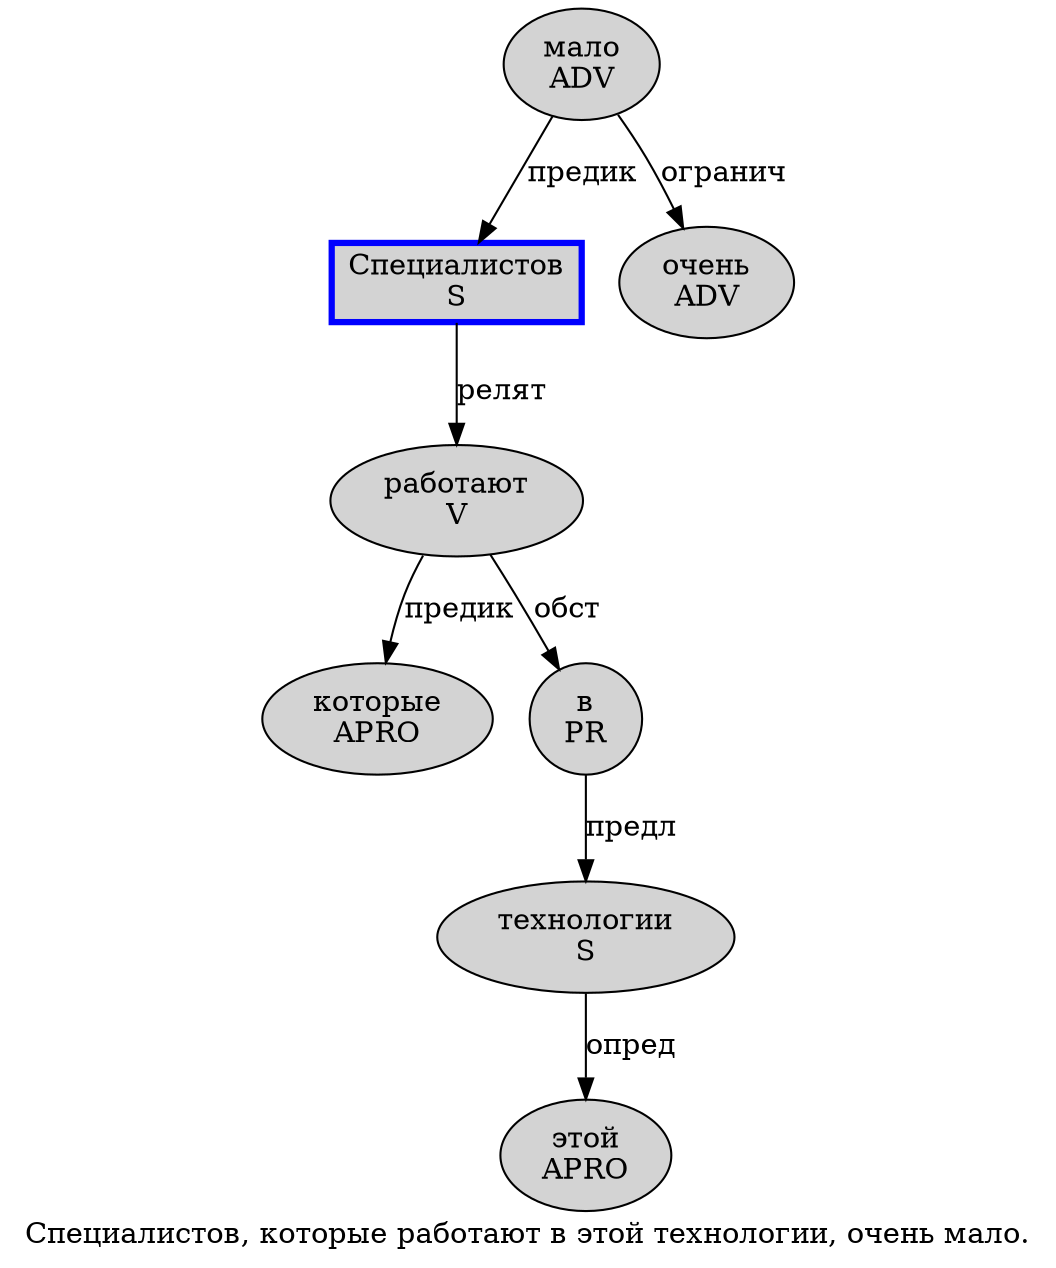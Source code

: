 digraph SENTENCE_1591 {
	graph [label="Специалистов, которые работают в этой технологии, очень мало."]
	node [style=filled]
		0 [label="Специалистов
S" color=blue fillcolor=lightgray penwidth=3 shape=box]
		2 [label="которые
APRO" color="" fillcolor=lightgray penwidth=1 shape=ellipse]
		3 [label="работают
V" color="" fillcolor=lightgray penwidth=1 shape=ellipse]
		4 [label="в
PR" color="" fillcolor=lightgray penwidth=1 shape=ellipse]
		5 [label="этой
APRO" color="" fillcolor=lightgray penwidth=1 shape=ellipse]
		6 [label="технологии
S" color="" fillcolor=lightgray penwidth=1 shape=ellipse]
		8 [label="очень
ADV" color="" fillcolor=lightgray penwidth=1 shape=ellipse]
		9 [label="мало
ADV" color="" fillcolor=lightgray penwidth=1 shape=ellipse]
			0 -> 3 [label="релят"]
			4 -> 6 [label="предл"]
			6 -> 5 [label="опред"]
			3 -> 2 [label="предик"]
			3 -> 4 [label="обст"]
			9 -> 0 [label="предик"]
			9 -> 8 [label="огранич"]
}